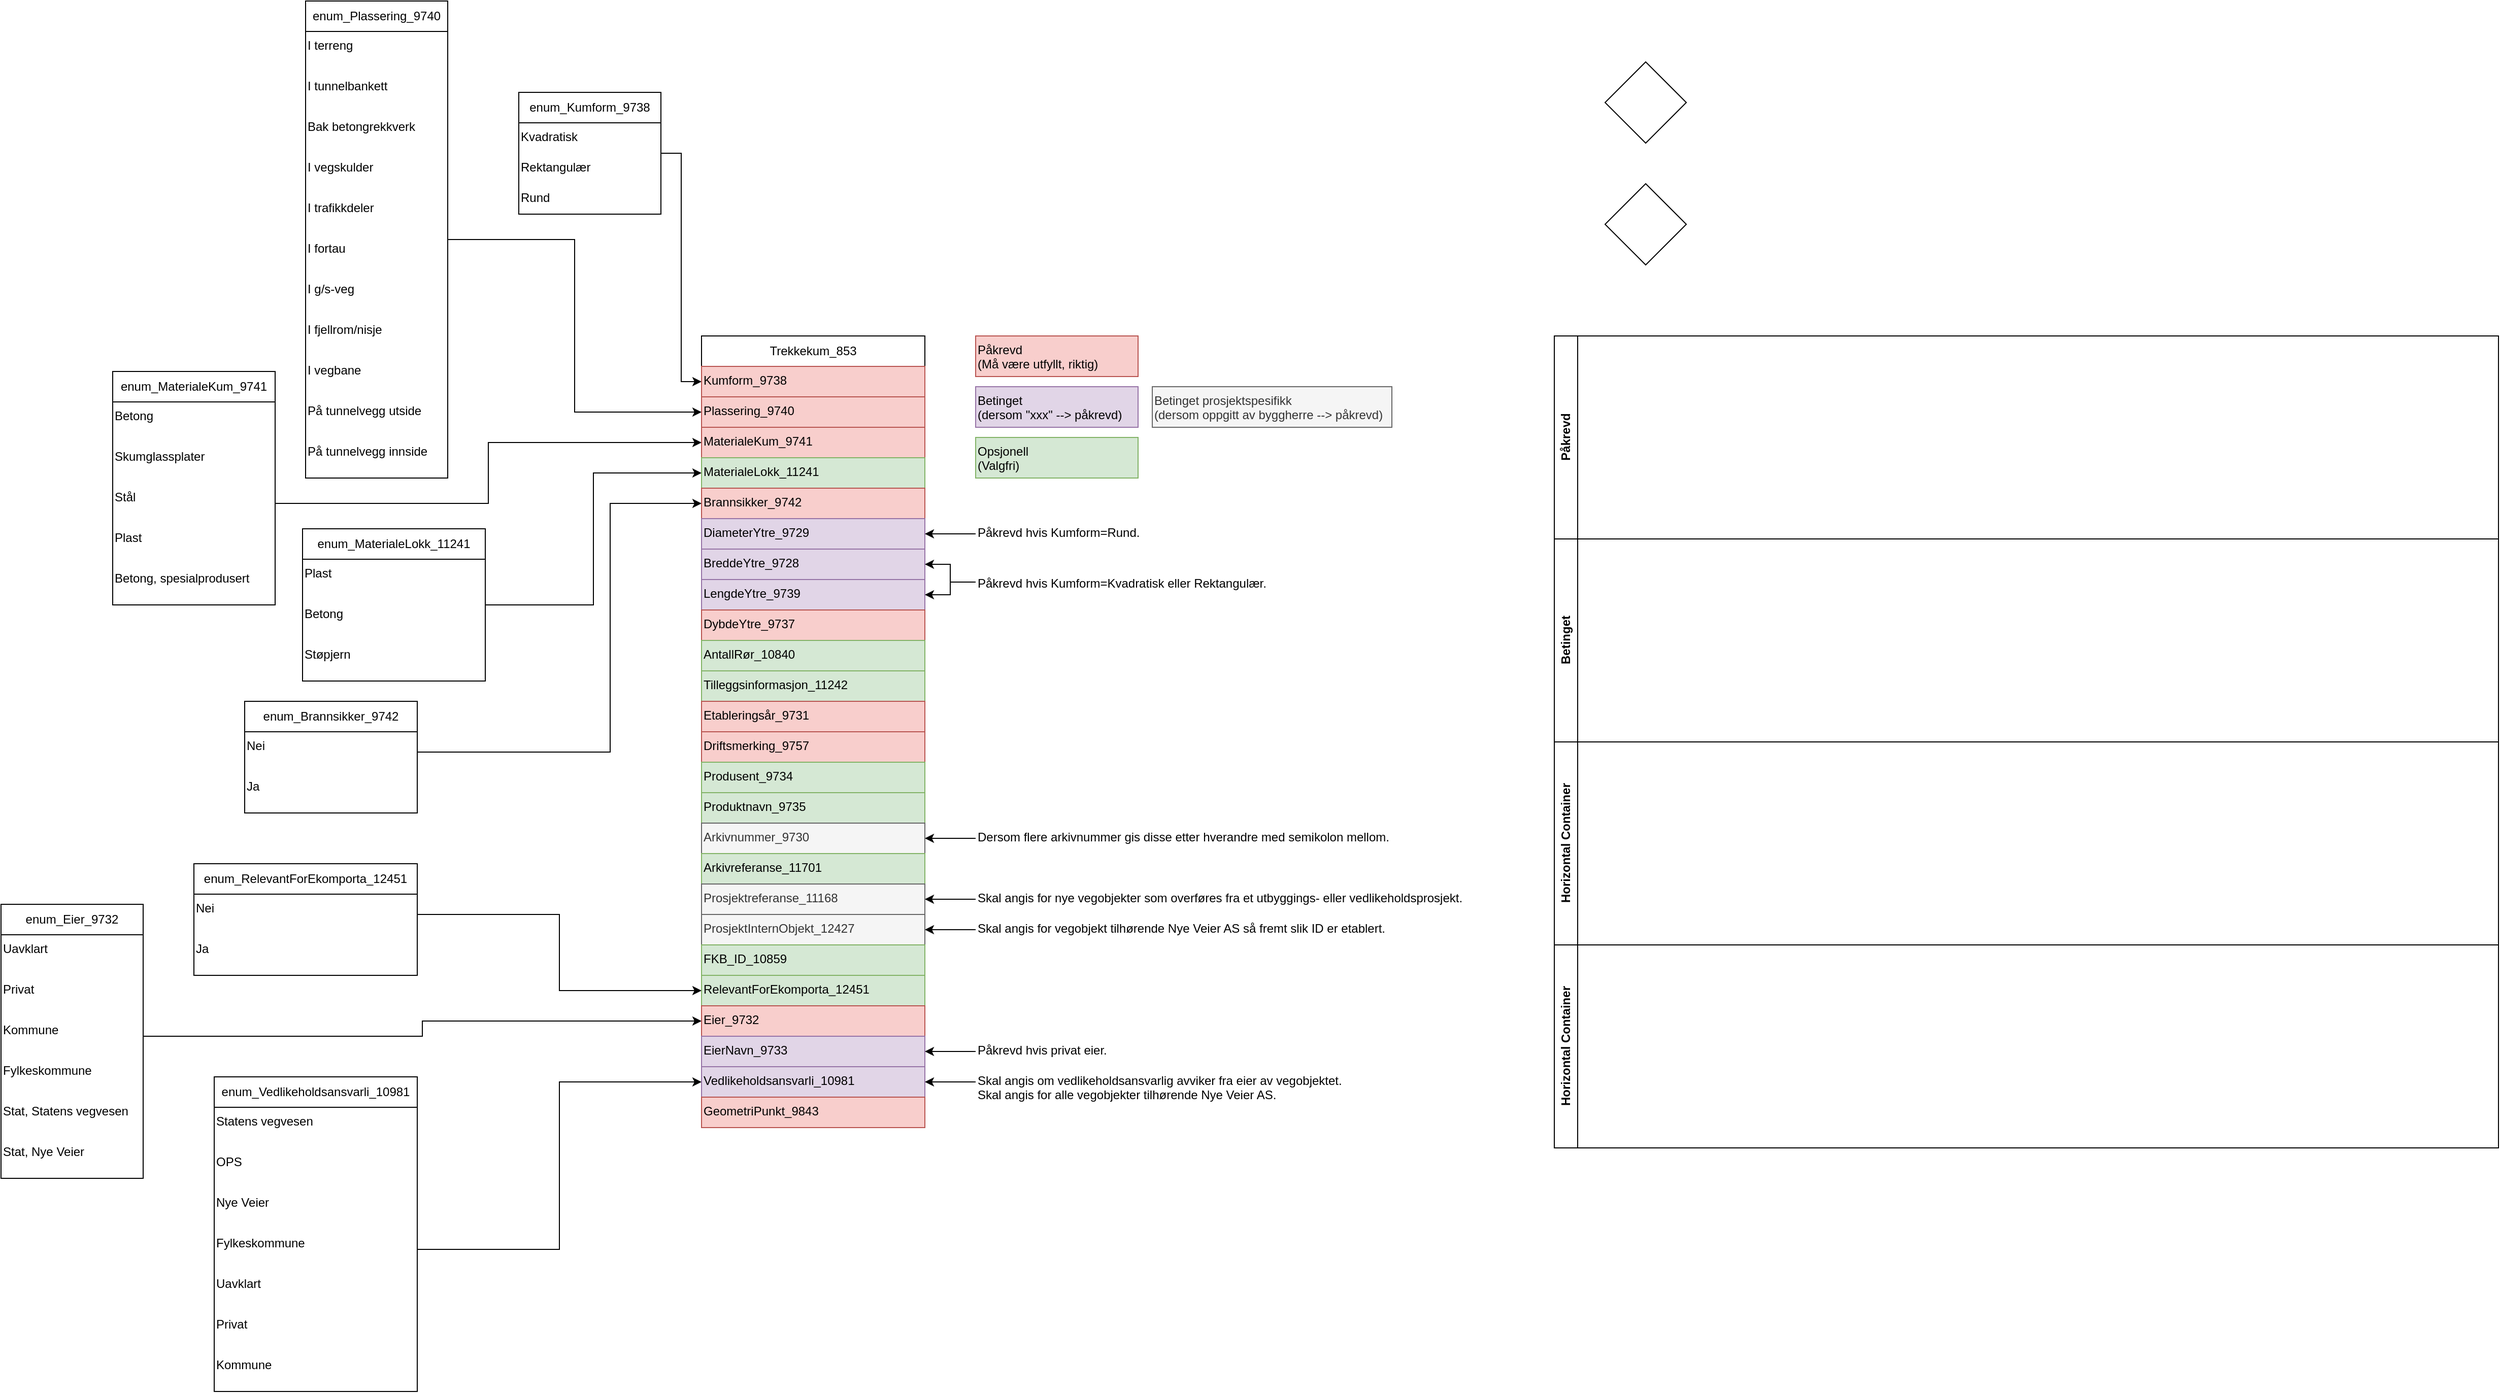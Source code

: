 <mxfile version="25.0.3">
  <diagram name="Page-1" id="yDxbldq4DqL8LKi0ULIL">
    <mxGraphModel dx="2741" dy="2347" grid="1" gridSize="10" guides="1" tooltips="1" connect="1" arrows="1" fold="1" page="1" pageScale="1" pageWidth="827" pageHeight="1169" math="0" shadow="0">
      <root>
        <mxCell id="0" />
        <mxCell id="1" parent="0" />
        <mxCell id="bW6O4sqhg-djHRlfO87y-1" value="Påkrevd" style="swimlane;horizontal=0;whiteSpace=wrap;html=1;startSize=23;" parent="1" vertex="1">
          <mxGeometry x="730" y="320" width="930" height="200" as="geometry" />
        </mxCell>
        <mxCell id="bW6O4sqhg-djHRlfO87y-2" value="Betinget" style="swimlane;horizontal=0;whiteSpace=wrap;html=1;" parent="1" vertex="1">
          <mxGeometry x="730" y="520" width="930" height="200" as="geometry" />
        </mxCell>
        <mxCell id="bW6O4sqhg-djHRlfO87y-3" value="Horizontal Container" style="swimlane;horizontal=0;whiteSpace=wrap;html=1;" parent="1" vertex="1">
          <mxGeometry x="730" y="920" width="930" height="200" as="geometry" />
        </mxCell>
        <mxCell id="bW6O4sqhg-djHRlfO87y-5" value="" style="rhombus;whiteSpace=wrap;html=1;" parent="1" vertex="1">
          <mxGeometry x="780" y="50" width="80" height="80" as="geometry" />
        </mxCell>
        <mxCell id="bW6O4sqhg-djHRlfO87y-6" value="" style="rhombus;whiteSpace=wrap;html=1;" parent="1" vertex="1">
          <mxGeometry x="780" y="170" width="80" height="80" as="geometry" />
        </mxCell>
        <mxCell id="bW6O4sqhg-djHRlfO87y-7" value="Trekkekum_853" style="swimlane;fontStyle=0;childLayout=stackLayout;horizontal=1;startSize=30;horizontalStack=0;resizeParent=1;resizeParentMax=0;resizeLast=0;collapsible=1;marginBottom=0;whiteSpace=wrap;html=1;" parent="1" vertex="1">
          <mxGeometry x="-110" y="320" width="220" height="780" as="geometry" />
        </mxCell>
        <mxCell id="bW6O4sqhg-djHRlfO87y-25" value="Kumform_9738" style="text;whiteSpace=wrap;fillColor=#f8cecc;strokeColor=#b85450;" parent="bW6O4sqhg-djHRlfO87y-7" vertex="1">
          <mxGeometry y="30" width="220" height="30" as="geometry" />
        </mxCell>
        <mxCell id="bW6O4sqhg-djHRlfO87y-26" value="Plassering_9740" style="text;whiteSpace=wrap;fillColor=#f8cecc;strokeColor=#b85450;" parent="bW6O4sqhg-djHRlfO87y-7" vertex="1">
          <mxGeometry y="60" width="220" height="30" as="geometry" />
        </mxCell>
        <mxCell id="bW6O4sqhg-djHRlfO87y-27" value="MaterialeKum_9741" style="text;whiteSpace=wrap;fillColor=#f8cecc;strokeColor=#b85450;" parent="bW6O4sqhg-djHRlfO87y-7" vertex="1">
          <mxGeometry y="90" width="220" height="30" as="geometry" />
        </mxCell>
        <mxCell id="bW6O4sqhg-djHRlfO87y-28" value="MaterialeLokk_11241" style="text;whiteSpace=wrap;fillColor=#d5e8d4;strokeColor=#82b366;" parent="bW6O4sqhg-djHRlfO87y-7" vertex="1">
          <mxGeometry y="120" width="220" height="30" as="geometry" />
        </mxCell>
        <mxCell id="bW6O4sqhg-djHRlfO87y-29" value="Brannsikker_9742" style="text;whiteSpace=wrap;fillColor=#f8cecc;strokeColor=#b85450;" parent="bW6O4sqhg-djHRlfO87y-7" vertex="1">
          <mxGeometry y="150" width="220" height="30" as="geometry" />
        </mxCell>
        <mxCell id="bW6O4sqhg-djHRlfO87y-30" value="DiameterYtre_9729" style="text;whiteSpace=wrap;fillColor=#e1d5e7;strokeColor=#9673a6;" parent="bW6O4sqhg-djHRlfO87y-7" vertex="1">
          <mxGeometry y="180" width="220" height="30" as="geometry" />
        </mxCell>
        <mxCell id="bW6O4sqhg-djHRlfO87y-31" value="BreddeYtre_9728" style="text;whiteSpace=wrap;fillColor=#e1d5e7;strokeColor=#9673a6;" parent="bW6O4sqhg-djHRlfO87y-7" vertex="1">
          <mxGeometry y="210" width="220" height="30" as="geometry" />
        </mxCell>
        <mxCell id="bW6O4sqhg-djHRlfO87y-32" value="LengdeYtre_9739" style="text;whiteSpace=wrap;fillColor=#e1d5e7;strokeColor=#9673a6;" parent="bW6O4sqhg-djHRlfO87y-7" vertex="1">
          <mxGeometry y="240" width="220" height="30" as="geometry" />
        </mxCell>
        <mxCell id="bW6O4sqhg-djHRlfO87y-33" value="DybdeYtre_9737" style="text;whiteSpace=wrap;fillColor=#f8cecc;strokeColor=#b85450;" parent="bW6O4sqhg-djHRlfO87y-7" vertex="1">
          <mxGeometry y="270" width="220" height="30" as="geometry" />
        </mxCell>
        <mxCell id="bW6O4sqhg-djHRlfO87y-34" value="AntallRør_10840" style="text;whiteSpace=wrap;fillColor=#d5e8d4;strokeColor=#82b366;" parent="bW6O4sqhg-djHRlfO87y-7" vertex="1">
          <mxGeometry y="300" width="220" height="30" as="geometry" />
        </mxCell>
        <mxCell id="bW6O4sqhg-djHRlfO87y-35" value="Tilleggsinformasjon_11242" style="text;whiteSpace=wrap;fillColor=#d5e8d4;strokeColor=#82b366;" parent="bW6O4sqhg-djHRlfO87y-7" vertex="1">
          <mxGeometry y="330" width="220" height="30" as="geometry" />
        </mxCell>
        <mxCell id="bW6O4sqhg-djHRlfO87y-36" value="Etableringsår_9731" style="text;whiteSpace=wrap;fillColor=#f8cecc;strokeColor=#b85450;" parent="bW6O4sqhg-djHRlfO87y-7" vertex="1">
          <mxGeometry y="360" width="220" height="30" as="geometry" />
        </mxCell>
        <mxCell id="bW6O4sqhg-djHRlfO87y-37" value="Driftsmerking_9757" style="text;whiteSpace=wrap;fillColor=#f8cecc;strokeColor=#b85450;" parent="bW6O4sqhg-djHRlfO87y-7" vertex="1">
          <mxGeometry y="390" width="220" height="30" as="geometry" />
        </mxCell>
        <mxCell id="bW6O4sqhg-djHRlfO87y-38" value="Produsent_9734" style="text;whiteSpace=wrap;fillColor=#d5e8d4;strokeColor=#82b366;" parent="bW6O4sqhg-djHRlfO87y-7" vertex="1">
          <mxGeometry y="420" width="220" height="30" as="geometry" />
        </mxCell>
        <mxCell id="bW6O4sqhg-djHRlfO87y-39" value="Produktnavn_9735" style="text;whiteSpace=wrap;fillColor=#d5e8d4;strokeColor=#82b366;" parent="bW6O4sqhg-djHRlfO87y-7" vertex="1">
          <mxGeometry y="450" width="220" height="30" as="geometry" />
        </mxCell>
        <mxCell id="bW6O4sqhg-djHRlfO87y-40" value="Arkivnummer_9730" style="text;whiteSpace=wrap;fillColor=#f5f5f5;strokeColor=#666666;fontColor=#333333;" parent="bW6O4sqhg-djHRlfO87y-7" vertex="1">
          <mxGeometry y="480" width="220" height="30" as="geometry" />
        </mxCell>
        <mxCell id="bW6O4sqhg-djHRlfO87y-41" value="Arkivreferanse_11701" style="text;whiteSpace=wrap;fillColor=#d5e8d4;strokeColor=#82b366;" parent="bW6O4sqhg-djHRlfO87y-7" vertex="1">
          <mxGeometry y="510" width="220" height="30" as="geometry" />
        </mxCell>
        <mxCell id="bW6O4sqhg-djHRlfO87y-42" value="Prosjektreferanse_11168" style="text;whiteSpace=wrap;fillColor=#f5f5f5;strokeColor=#666666;fontColor=#333333;" parent="bW6O4sqhg-djHRlfO87y-7" vertex="1">
          <mxGeometry y="540" width="220" height="30" as="geometry" />
        </mxCell>
        <mxCell id="bW6O4sqhg-djHRlfO87y-43" value="ProsjektInternObjekt_12427" style="text;whiteSpace=wrap;fillColor=#f5f5f5;strokeColor=#666666;fontColor=#333333;" parent="bW6O4sqhg-djHRlfO87y-7" vertex="1">
          <mxGeometry y="570" width="220" height="30" as="geometry" />
        </mxCell>
        <mxCell id="bW6O4sqhg-djHRlfO87y-44" value="FKB_ID_10859" style="text;whiteSpace=wrap;fillColor=#d5e8d4;strokeColor=#82b366;" parent="bW6O4sqhg-djHRlfO87y-7" vertex="1">
          <mxGeometry y="600" width="220" height="30" as="geometry" />
        </mxCell>
        <mxCell id="bW6O4sqhg-djHRlfO87y-45" value="RelevantForEkomporta_12451" style="text;whiteSpace=wrap;fillColor=#d5e8d4;strokeColor=#82b366;" parent="bW6O4sqhg-djHRlfO87y-7" vertex="1">
          <mxGeometry y="630" width="220" height="30" as="geometry" />
        </mxCell>
        <mxCell id="bW6O4sqhg-djHRlfO87y-46" value="Eier_9732" style="text;whiteSpace=wrap;fillColor=#f8cecc;strokeColor=#b85450;" parent="bW6O4sqhg-djHRlfO87y-7" vertex="1">
          <mxGeometry y="660" width="220" height="30" as="geometry" />
        </mxCell>
        <mxCell id="bW6O4sqhg-djHRlfO87y-47" value="EierNavn_9733" style="text;whiteSpace=wrap;fillColor=#e1d5e7;strokeColor=#9673a6;" parent="bW6O4sqhg-djHRlfO87y-7" vertex="1">
          <mxGeometry y="690" width="220" height="30" as="geometry" />
        </mxCell>
        <mxCell id="bW6O4sqhg-djHRlfO87y-48" value="Vedlikeholdsansvarli_10981" style="text;whiteSpace=wrap;fillColor=#e1d5e7;strokeColor=#9673a6;" parent="bW6O4sqhg-djHRlfO87y-7" vertex="1">
          <mxGeometry y="720" width="220" height="30" as="geometry" />
        </mxCell>
        <mxCell id="bW6O4sqhg-djHRlfO87y-49" value="GeometriPunkt_9843" style="text;whiteSpace=wrap;fillColor=#f8cecc;strokeColor=#b85450;" parent="bW6O4sqhg-djHRlfO87y-7" vertex="1">
          <mxGeometry y="750" width="220" height="30" as="geometry" />
        </mxCell>
        <mxCell id="bW6O4sqhg-djHRlfO87y-24" value="Horizontal Container" style="swimlane;horizontal=0;whiteSpace=wrap;html=1;" parent="1" vertex="1">
          <mxGeometry x="730" y="720" width="930" height="200" as="geometry" />
        </mxCell>
        <mxCell id="bW6O4sqhg-djHRlfO87y-50" value="Påkrevd&#xa;(Må være utfyllt, riktig)" style="text;whiteSpace=wrap;fillColor=#f8cecc;strokeColor=#b85450;" parent="1" vertex="1">
          <mxGeometry x="160" y="320" width="160" height="40" as="geometry" />
        </mxCell>
        <mxCell id="bW6O4sqhg-djHRlfO87y-51" value="Betinget &#xa;(dersom &quot;xxx&quot; --&gt; påkrevd)" style="text;whiteSpace=wrap;fillColor=#e1d5e7;strokeColor=#9673a6;" parent="1" vertex="1">
          <mxGeometry x="160" y="370" width="160" height="40" as="geometry" />
        </mxCell>
        <mxCell id="bW6O4sqhg-djHRlfO87y-52" value="Opsjonell &#xa;(Valgfri)" style="text;whiteSpace=wrap;fillColor=#d5e8d4;strokeColor=#82b366;" parent="1" vertex="1">
          <mxGeometry x="160" y="420" width="160" height="40" as="geometry" />
        </mxCell>
        <mxCell id="bW6O4sqhg-djHRlfO87y-60" style="edgeStyle=orthogonalEdgeStyle;rounded=0;orthogonalLoop=1;jettySize=auto;html=1;entryX=0;entryY=0.5;entryDx=0;entryDy=0;" parent="1" source="bW6O4sqhg-djHRlfO87y-53" target="bW6O4sqhg-djHRlfO87y-25" edge="1">
          <mxGeometry relative="1" as="geometry" />
        </mxCell>
        <mxCell id="bW6O4sqhg-djHRlfO87y-53" value="enum_Kumform_9738" style="swimlane;fontStyle=0;childLayout=stackLayout;horizontal=1;startSize=30;horizontalStack=0;resizeParent=1;resizeParentMax=0;resizeLast=0;collapsible=1;marginBottom=0;whiteSpace=wrap;html=1;" parent="1" vertex="1">
          <mxGeometry x="-290" y="80" width="140" height="120" as="geometry" />
        </mxCell>
        <mxCell id="bW6O4sqhg-djHRlfO87y-57" value="Kvadratisk" style="text;whiteSpace=wrap;" parent="bW6O4sqhg-djHRlfO87y-53" vertex="1">
          <mxGeometry y="30" width="140" height="30" as="geometry" />
        </mxCell>
        <mxCell id="bW6O4sqhg-djHRlfO87y-58" value="Rektangulær" style="text;whiteSpace=wrap;" parent="bW6O4sqhg-djHRlfO87y-53" vertex="1">
          <mxGeometry y="60" width="140" height="30" as="geometry" />
        </mxCell>
        <mxCell id="bW6O4sqhg-djHRlfO87y-59" value="Rund" style="text;whiteSpace=wrap;" parent="bW6O4sqhg-djHRlfO87y-53" vertex="1">
          <mxGeometry y="90" width="140" height="30" as="geometry" />
        </mxCell>
        <mxCell id="bW6O4sqhg-djHRlfO87y-76" style="edgeStyle=orthogonalEdgeStyle;rounded=0;orthogonalLoop=1;jettySize=auto;html=1;entryX=0;entryY=0.5;entryDx=0;entryDy=0;" parent="1" source="bW6O4sqhg-djHRlfO87y-61" target="bW6O4sqhg-djHRlfO87y-26" edge="1">
          <mxGeometry relative="1" as="geometry" />
        </mxCell>
        <mxCell id="bW6O4sqhg-djHRlfO87y-61" value="enum_&lt;span style=&quot;text-align: left;&quot;&gt;Plassering_9740&lt;/span&gt;" style="swimlane;fontStyle=0;childLayout=stackLayout;horizontal=1;startSize=30;horizontalStack=0;resizeParent=1;resizeParentMax=0;resizeLast=0;collapsible=1;marginBottom=0;whiteSpace=wrap;html=1;" parent="1" vertex="1">
          <mxGeometry x="-500" y="-10" width="140" height="470" as="geometry" />
        </mxCell>
        <mxCell id="bW6O4sqhg-djHRlfO87y-65" value="I terreng" style="text;whiteSpace=wrap;" parent="bW6O4sqhg-djHRlfO87y-61" vertex="1">
          <mxGeometry y="30" width="140" height="40" as="geometry" />
        </mxCell>
        <mxCell id="bW6O4sqhg-djHRlfO87y-75" value="I tunnelbankett" style="text;whiteSpace=wrap;" parent="bW6O4sqhg-djHRlfO87y-61" vertex="1">
          <mxGeometry y="70" width="140" height="40" as="geometry" />
        </mxCell>
        <mxCell id="bW6O4sqhg-djHRlfO87y-74" value="Bak betongrekkverk" style="text;whiteSpace=wrap;" parent="bW6O4sqhg-djHRlfO87y-61" vertex="1">
          <mxGeometry y="110" width="140" height="40" as="geometry" />
        </mxCell>
        <mxCell id="bW6O4sqhg-djHRlfO87y-73" value="I vegskulder" style="text;whiteSpace=wrap;" parent="bW6O4sqhg-djHRlfO87y-61" vertex="1">
          <mxGeometry y="150" width="140" height="40" as="geometry" />
        </mxCell>
        <mxCell id="bW6O4sqhg-djHRlfO87y-72" value="I trafikkdeler" style="text;whiteSpace=wrap;" parent="bW6O4sqhg-djHRlfO87y-61" vertex="1">
          <mxGeometry y="190" width="140" height="40" as="geometry" />
        </mxCell>
        <mxCell id="bW6O4sqhg-djHRlfO87y-71" value="I fortau" style="text;whiteSpace=wrap;" parent="bW6O4sqhg-djHRlfO87y-61" vertex="1">
          <mxGeometry y="230" width="140" height="40" as="geometry" />
        </mxCell>
        <mxCell id="bW6O4sqhg-djHRlfO87y-70" value="I g/s-veg" style="text;whiteSpace=wrap;" parent="bW6O4sqhg-djHRlfO87y-61" vertex="1">
          <mxGeometry y="270" width="140" height="40" as="geometry" />
        </mxCell>
        <mxCell id="bW6O4sqhg-djHRlfO87y-69" value="I fjellrom/nisje" style="text;whiteSpace=wrap;" parent="bW6O4sqhg-djHRlfO87y-61" vertex="1">
          <mxGeometry y="310" width="140" height="40" as="geometry" />
        </mxCell>
        <mxCell id="bW6O4sqhg-djHRlfO87y-68" value="I vegbane" style="text;whiteSpace=wrap;" parent="bW6O4sqhg-djHRlfO87y-61" vertex="1">
          <mxGeometry y="350" width="140" height="40" as="geometry" />
        </mxCell>
        <mxCell id="bW6O4sqhg-djHRlfO87y-67" value="På tunnelvegg utside" style="text;whiteSpace=wrap;" parent="bW6O4sqhg-djHRlfO87y-61" vertex="1">
          <mxGeometry y="390" width="140" height="40" as="geometry" />
        </mxCell>
        <mxCell id="bW6O4sqhg-djHRlfO87y-66" value="På tunnelvegg innside" style="text;whiteSpace=wrap;" parent="bW6O4sqhg-djHRlfO87y-61" vertex="1">
          <mxGeometry y="430" width="140" height="40" as="geometry" />
        </mxCell>
        <mxCell id="bW6O4sqhg-djHRlfO87y-77" value="enum_MaterialeKum_9741" style="swimlane;fontStyle=0;childLayout=stackLayout;horizontal=1;startSize=30;horizontalStack=0;resizeParent=1;resizeParentMax=0;resizeLast=0;collapsible=1;marginBottom=0;whiteSpace=wrap;html=1;" parent="1" vertex="1">
          <mxGeometry x="-690" y="355" width="160" height="230" as="geometry">
            <mxRectangle x="-690" y="355" width="180" height="30" as="alternateBounds" />
          </mxGeometry>
        </mxCell>
        <mxCell id="bW6O4sqhg-djHRlfO87y-81" value="Betong" style="text;whiteSpace=wrap;" parent="bW6O4sqhg-djHRlfO87y-77" vertex="1">
          <mxGeometry y="30" width="160" height="40" as="geometry" />
        </mxCell>
        <mxCell id="bW6O4sqhg-djHRlfO87y-85" value="Skumglassplater" style="text;whiteSpace=wrap;" parent="bW6O4sqhg-djHRlfO87y-77" vertex="1">
          <mxGeometry y="70" width="160" height="40" as="geometry" />
        </mxCell>
        <mxCell id="bW6O4sqhg-djHRlfO87y-84" value="Stål" style="text;whiteSpace=wrap;" parent="bW6O4sqhg-djHRlfO87y-77" vertex="1">
          <mxGeometry y="110" width="160" height="40" as="geometry" />
        </mxCell>
        <mxCell id="bW6O4sqhg-djHRlfO87y-83" value="Plast" style="text;whiteSpace=wrap;" parent="bW6O4sqhg-djHRlfO87y-77" vertex="1">
          <mxGeometry y="150" width="160" height="40" as="geometry" />
        </mxCell>
        <mxCell id="bW6O4sqhg-djHRlfO87y-82" value="Betong, spesialprodusert" style="text;whiteSpace=wrap;" parent="bW6O4sqhg-djHRlfO87y-77" vertex="1">
          <mxGeometry y="190" width="160" height="40" as="geometry" />
        </mxCell>
        <mxCell id="bW6O4sqhg-djHRlfO87y-86" style="edgeStyle=orthogonalEdgeStyle;rounded=0;orthogonalLoop=1;jettySize=auto;html=1;entryX=0;entryY=0.5;entryDx=0;entryDy=0;" parent="1" source="bW6O4sqhg-djHRlfO87y-84" target="bW6O4sqhg-djHRlfO87y-27" edge="1">
          <mxGeometry relative="1" as="geometry" />
        </mxCell>
        <mxCell id="bW6O4sqhg-djHRlfO87y-95" style="edgeStyle=orthogonalEdgeStyle;rounded=0;orthogonalLoop=1;jettySize=auto;html=1;entryX=0;entryY=0.5;entryDx=0;entryDy=0;" parent="1" source="bW6O4sqhg-djHRlfO87y-91" target="bW6O4sqhg-djHRlfO87y-28" edge="1">
          <mxGeometry relative="1" as="geometry" />
        </mxCell>
        <mxCell id="bW6O4sqhg-djHRlfO87y-91" value="enum_&lt;span style=&quot;text-align: left;&quot;&gt;MaterialeLokk_11241&lt;/span&gt;" style="swimlane;fontStyle=0;childLayout=stackLayout;horizontal=1;startSize=30;horizontalStack=0;resizeParent=1;resizeParentMax=0;resizeLast=0;collapsible=1;marginBottom=0;whiteSpace=wrap;html=1;" parent="1" vertex="1">
          <mxGeometry x="-503" y="510" width="180" height="150" as="geometry" />
        </mxCell>
        <mxCell id="bW6O4sqhg-djHRlfO87y-88" value="Plast" style="text;whiteSpace=wrap;" parent="bW6O4sqhg-djHRlfO87y-91" vertex="1">
          <mxGeometry y="30" width="180" height="40" as="geometry" />
        </mxCell>
        <mxCell id="bW6O4sqhg-djHRlfO87y-90" value="Betong" style="text;whiteSpace=wrap;" parent="bW6O4sqhg-djHRlfO87y-91" vertex="1">
          <mxGeometry y="70" width="180" height="40" as="geometry" />
        </mxCell>
        <mxCell id="bW6O4sqhg-djHRlfO87y-89" value="Støpjern" style="text;whiteSpace=wrap;" parent="bW6O4sqhg-djHRlfO87y-91" vertex="1">
          <mxGeometry y="110" width="180" height="40" as="geometry" />
        </mxCell>
        <mxCell id="bW6O4sqhg-djHRlfO87y-97" value="enum_&lt;span style=&quot;text-align: left;&quot;&gt;Brannsikker_9742&lt;/span&gt;" style="swimlane;fontStyle=0;childLayout=stackLayout;horizontal=1;startSize=30;horizontalStack=0;resizeParent=1;resizeParentMax=0;resizeLast=0;collapsible=1;marginBottom=0;whiteSpace=wrap;html=1;" parent="1" vertex="1">
          <mxGeometry x="-560" y="680" width="170" height="110" as="geometry" />
        </mxCell>
        <mxCell id="bW6O4sqhg-djHRlfO87y-102" value="Nei" style="text;whiteSpace=wrap;" parent="bW6O4sqhg-djHRlfO87y-97" vertex="1">
          <mxGeometry y="30" width="170" height="40" as="geometry" />
        </mxCell>
        <mxCell id="bW6O4sqhg-djHRlfO87y-101" value="Ja" style="text;whiteSpace=wrap;" parent="bW6O4sqhg-djHRlfO87y-97" vertex="1">
          <mxGeometry y="70" width="170" height="40" as="geometry" />
        </mxCell>
        <mxCell id="bW6O4sqhg-djHRlfO87y-103" style="edgeStyle=orthogonalEdgeStyle;rounded=0;orthogonalLoop=1;jettySize=auto;html=1;entryX=0;entryY=0.5;entryDx=0;entryDy=0;" parent="1" source="bW6O4sqhg-djHRlfO87y-102" target="bW6O4sqhg-djHRlfO87y-29" edge="1">
          <mxGeometry relative="1" as="geometry">
            <Array as="points">
              <mxPoint x="-200" y="730" />
              <mxPoint x="-200" y="485" />
            </Array>
          </mxGeometry>
        </mxCell>
        <mxCell id="bW6O4sqhg-djHRlfO87y-106" value="enum_&lt;span style=&quot;text-align: left;&quot;&gt;RelevantForEkomporta_12451&lt;/span&gt;" style="swimlane;fontStyle=0;childLayout=stackLayout;horizontal=1;startSize=30;horizontalStack=0;resizeParent=1;resizeParentMax=0;resizeLast=0;collapsible=1;marginBottom=0;whiteSpace=wrap;html=1;" parent="1" vertex="1">
          <mxGeometry x="-610" y="840" width="220" height="110" as="geometry" />
        </mxCell>
        <mxCell id="bW6O4sqhg-djHRlfO87y-105" value="Nei" style="text;whiteSpace=wrap;" parent="bW6O4sqhg-djHRlfO87y-106" vertex="1">
          <mxGeometry y="30" width="220" height="40" as="geometry" />
        </mxCell>
        <mxCell id="bW6O4sqhg-djHRlfO87y-104" value="Ja" style="text;whiteSpace=wrap;" parent="bW6O4sqhg-djHRlfO87y-106" vertex="1">
          <mxGeometry y="70" width="220" height="40" as="geometry" />
        </mxCell>
        <mxCell id="bW6O4sqhg-djHRlfO87y-110" style="edgeStyle=orthogonalEdgeStyle;rounded=0;orthogonalLoop=1;jettySize=auto;html=1;entryX=0;entryY=0.5;entryDx=0;entryDy=0;" parent="1" source="bW6O4sqhg-djHRlfO87y-105" target="bW6O4sqhg-djHRlfO87y-45" edge="1">
          <mxGeometry relative="1" as="geometry" />
        </mxCell>
        <mxCell id="bW6O4sqhg-djHRlfO87y-117" value="enum_Eier_9732" style="swimlane;fontStyle=0;childLayout=stackLayout;horizontal=1;startSize=30;horizontalStack=0;resizeParent=1;resizeParentMax=0;resizeLast=0;collapsible=1;marginBottom=0;whiteSpace=wrap;html=1;" parent="1" vertex="1">
          <mxGeometry x="-800" y="880" width="140" height="270" as="geometry" />
        </mxCell>
        <mxCell id="bW6O4sqhg-djHRlfO87y-116" value="Uavklart" style="text;whiteSpace=wrap;" parent="bW6O4sqhg-djHRlfO87y-117" vertex="1">
          <mxGeometry y="30" width="140" height="40" as="geometry" />
        </mxCell>
        <mxCell id="bW6O4sqhg-djHRlfO87y-115" value="Privat" style="text;whiteSpace=wrap;" parent="bW6O4sqhg-djHRlfO87y-117" vertex="1">
          <mxGeometry y="70" width="140" height="40" as="geometry" />
        </mxCell>
        <mxCell id="bW6O4sqhg-djHRlfO87y-114" value="Kommune" style="text;whiteSpace=wrap;" parent="bW6O4sqhg-djHRlfO87y-117" vertex="1">
          <mxGeometry y="110" width="140" height="40" as="geometry" />
        </mxCell>
        <mxCell id="bW6O4sqhg-djHRlfO87y-113" value="Fylkeskommune" style="text;whiteSpace=wrap;" parent="bW6O4sqhg-djHRlfO87y-117" vertex="1">
          <mxGeometry y="150" width="140" height="40" as="geometry" />
        </mxCell>
        <mxCell id="bW6O4sqhg-djHRlfO87y-112" value="Stat, Statens vegvesen" style="text;whiteSpace=wrap;" parent="bW6O4sqhg-djHRlfO87y-117" vertex="1">
          <mxGeometry y="190" width="140" height="40" as="geometry" />
        </mxCell>
        <mxCell id="bW6O4sqhg-djHRlfO87y-111" value="Stat, Nye Veier" style="text;whiteSpace=wrap;" parent="bW6O4sqhg-djHRlfO87y-117" vertex="1">
          <mxGeometry y="230" width="140" height="40" as="geometry" />
        </mxCell>
        <mxCell id="bW6O4sqhg-djHRlfO87y-121" style="edgeStyle=orthogonalEdgeStyle;rounded=0;orthogonalLoop=1;jettySize=auto;html=1;entryX=0;entryY=0.5;entryDx=0;entryDy=0;" parent="1" source="bW6O4sqhg-djHRlfO87y-114" target="bW6O4sqhg-djHRlfO87y-46" edge="1">
          <mxGeometry relative="1" as="geometry" />
        </mxCell>
        <mxCell id="bW6O4sqhg-djHRlfO87y-129" value="enum_Vedlikeholdsansvarli_10981" style="swimlane;fontStyle=0;childLayout=stackLayout;horizontal=1;startSize=30;horizontalStack=0;resizeParent=1;resizeParentMax=0;resizeLast=0;collapsible=1;marginBottom=0;whiteSpace=wrap;html=1;" parent="1" vertex="1">
          <mxGeometry x="-590" y="1050" width="200" height="310" as="geometry" />
        </mxCell>
        <mxCell id="bW6O4sqhg-djHRlfO87y-122" value="Statens vegvesen" style="text;whiteSpace=wrap;" parent="bW6O4sqhg-djHRlfO87y-129" vertex="1">
          <mxGeometry y="30" width="200" height="40" as="geometry" />
        </mxCell>
        <mxCell id="bW6O4sqhg-djHRlfO87y-128" value="OPS" style="text;whiteSpace=wrap;" parent="bW6O4sqhg-djHRlfO87y-129" vertex="1">
          <mxGeometry y="70" width="200" height="40" as="geometry" />
        </mxCell>
        <mxCell id="bW6O4sqhg-djHRlfO87y-127" value="Nye Veier" style="text;whiteSpace=wrap;" parent="bW6O4sqhg-djHRlfO87y-129" vertex="1">
          <mxGeometry y="110" width="200" height="40" as="geometry" />
        </mxCell>
        <mxCell id="bW6O4sqhg-djHRlfO87y-126" value="Fylkeskommune" style="text;whiteSpace=wrap;" parent="bW6O4sqhg-djHRlfO87y-129" vertex="1">
          <mxGeometry y="150" width="200" height="40" as="geometry" />
        </mxCell>
        <mxCell id="bW6O4sqhg-djHRlfO87y-125" value="Uavklart" style="text;whiteSpace=wrap;" parent="bW6O4sqhg-djHRlfO87y-129" vertex="1">
          <mxGeometry y="190" width="200" height="40" as="geometry" />
        </mxCell>
        <mxCell id="bW6O4sqhg-djHRlfO87y-124" value="Privat" style="text;whiteSpace=wrap;" parent="bW6O4sqhg-djHRlfO87y-129" vertex="1">
          <mxGeometry y="230" width="200" height="40" as="geometry" />
        </mxCell>
        <mxCell id="bW6O4sqhg-djHRlfO87y-123" value="Kommune" style="text;whiteSpace=wrap;" parent="bW6O4sqhg-djHRlfO87y-129" vertex="1">
          <mxGeometry y="270" width="200" height="40" as="geometry" />
        </mxCell>
        <mxCell id="bW6O4sqhg-djHRlfO87y-133" style="edgeStyle=orthogonalEdgeStyle;rounded=0;orthogonalLoop=1;jettySize=auto;html=1;entryX=0;entryY=0.5;entryDx=0;entryDy=0;" parent="1" source="bW6O4sqhg-djHRlfO87y-126" target="bW6O4sqhg-djHRlfO87y-48" edge="1">
          <mxGeometry relative="1" as="geometry" />
        </mxCell>
        <mxCell id="bW6O4sqhg-djHRlfO87y-137" style="edgeStyle=orthogonalEdgeStyle;rounded=0;orthogonalLoop=1;jettySize=auto;html=1;entryX=1;entryY=0.5;entryDx=0;entryDy=0;" parent="1" source="bW6O4sqhg-djHRlfO87y-136" target="bW6O4sqhg-djHRlfO87y-30" edge="1">
          <mxGeometry relative="1" as="geometry" />
        </mxCell>
        <mxCell id="bW6O4sqhg-djHRlfO87y-136" value="Påkrevd hvis Kumform=Rund." style="text;whiteSpace=wrap;" parent="1" vertex="1">
          <mxGeometry x="160" y="500" width="190" height="30" as="geometry" />
        </mxCell>
        <mxCell id="bW6O4sqhg-djHRlfO87y-139" style="edgeStyle=orthogonalEdgeStyle;rounded=0;orthogonalLoop=1;jettySize=auto;html=1;entryX=1;entryY=0.5;entryDx=0;entryDy=0;" parent="1" source="bW6O4sqhg-djHRlfO87y-138" target="bW6O4sqhg-djHRlfO87y-31" edge="1">
          <mxGeometry relative="1" as="geometry" />
        </mxCell>
        <mxCell id="bW6O4sqhg-djHRlfO87y-140" style="edgeStyle=orthogonalEdgeStyle;rounded=0;orthogonalLoop=1;jettySize=auto;html=1;entryX=1;entryY=0.5;entryDx=0;entryDy=0;" parent="1" source="bW6O4sqhg-djHRlfO87y-138" target="bW6O4sqhg-djHRlfO87y-32" edge="1">
          <mxGeometry relative="1" as="geometry" />
        </mxCell>
        <mxCell id="bW6O4sqhg-djHRlfO87y-138" value="Påkrevd hvis Kumform=Kvadratisk eller Rektangulær." style="text;whiteSpace=wrap;" parent="1" vertex="1">
          <mxGeometry x="160" y="550" width="290" height="25" as="geometry" />
        </mxCell>
        <mxCell id="bW6O4sqhg-djHRlfO87y-142" style="edgeStyle=orthogonalEdgeStyle;rounded=0;orthogonalLoop=1;jettySize=auto;html=1;entryX=1;entryY=0.5;entryDx=0;entryDy=0;" parent="1" source="bW6O4sqhg-djHRlfO87y-141" target="bW6O4sqhg-djHRlfO87y-40" edge="1">
          <mxGeometry relative="1" as="geometry" />
        </mxCell>
        <mxCell id="bW6O4sqhg-djHRlfO87y-141" value="Dersom flere arkivnummer gis disse etter hverandre med semikolon mellom." style="text;whiteSpace=wrap;" parent="1" vertex="1">
          <mxGeometry x="160" y="800" width="410" height="30" as="geometry" />
        </mxCell>
        <mxCell id="bW6O4sqhg-djHRlfO87y-144" style="edgeStyle=orthogonalEdgeStyle;rounded=0;orthogonalLoop=1;jettySize=auto;html=1;" parent="1" source="bW6O4sqhg-djHRlfO87y-143" target="bW6O4sqhg-djHRlfO87y-42" edge="1">
          <mxGeometry relative="1" as="geometry" />
        </mxCell>
        <mxCell id="bW6O4sqhg-djHRlfO87y-143" value="Skal angis for nye vegobjekter som overføres fra et utbyggings- eller vedlikeholdsprosjekt." style="text;whiteSpace=wrap;" parent="1" vertex="1">
          <mxGeometry x="160" y="860" width="490" height="30" as="geometry" />
        </mxCell>
        <mxCell id="bW6O4sqhg-djHRlfO87y-146" style="edgeStyle=orthogonalEdgeStyle;rounded=0;orthogonalLoop=1;jettySize=auto;html=1;entryX=1;entryY=0.5;entryDx=0;entryDy=0;" parent="1" source="bW6O4sqhg-djHRlfO87y-145" target="bW6O4sqhg-djHRlfO87y-43" edge="1">
          <mxGeometry relative="1" as="geometry" />
        </mxCell>
        <mxCell id="bW6O4sqhg-djHRlfO87y-145" value="Skal angis for vegobjekt tilhørende Nye Veier AS så fremt slik ID er etablert." style="text;whiteSpace=wrap;" parent="1" vertex="1">
          <mxGeometry x="160" y="890" width="410" height="30" as="geometry" />
        </mxCell>
        <mxCell id="bW6O4sqhg-djHRlfO87y-149" style="edgeStyle=orthogonalEdgeStyle;rounded=0;orthogonalLoop=1;jettySize=auto;html=1;entryX=1;entryY=0.5;entryDx=0;entryDy=0;" parent="1" source="bW6O4sqhg-djHRlfO87y-147" target="bW6O4sqhg-djHRlfO87y-47" edge="1">
          <mxGeometry relative="1" as="geometry" />
        </mxCell>
        <mxCell id="bW6O4sqhg-djHRlfO87y-147" value="Påkrevd hvis privat eier." style="text;whiteSpace=wrap;" parent="1" vertex="1">
          <mxGeometry x="160" y="1010" width="140" height="30" as="geometry" />
        </mxCell>
        <mxCell id="bW6O4sqhg-djHRlfO87y-151" style="edgeStyle=orthogonalEdgeStyle;rounded=0;orthogonalLoop=1;jettySize=auto;html=1;entryX=1;entryY=0.5;entryDx=0;entryDy=0;" parent="1" source="bW6O4sqhg-djHRlfO87y-150" target="bW6O4sqhg-djHRlfO87y-48" edge="1">
          <mxGeometry relative="1" as="geometry" />
        </mxCell>
        <mxCell id="bW6O4sqhg-djHRlfO87y-150" value="Skal angis om vedlikeholdsansvarlig avviker fra eier av vegobjektet. Skal angis for alle vegobjekter tilhørende Nye Veier AS." style="text;whiteSpace=wrap;" parent="1" vertex="1">
          <mxGeometry x="160" y="1040" width="370" height="30" as="geometry" />
        </mxCell>
        <mxCell id="zUuvNlaWcYPSAnGcVQdX-1" value="Betinget prosjektspesifikk&#xa;(dersom oppgitt av byggherre --&gt; påkrevd)" style="text;whiteSpace=wrap;fillColor=#f5f5f5;strokeColor=#666666;fontColor=#333333;" vertex="1" parent="1">
          <mxGeometry x="334" y="370" width="236" height="40" as="geometry" />
        </mxCell>
      </root>
    </mxGraphModel>
  </diagram>
</mxfile>
